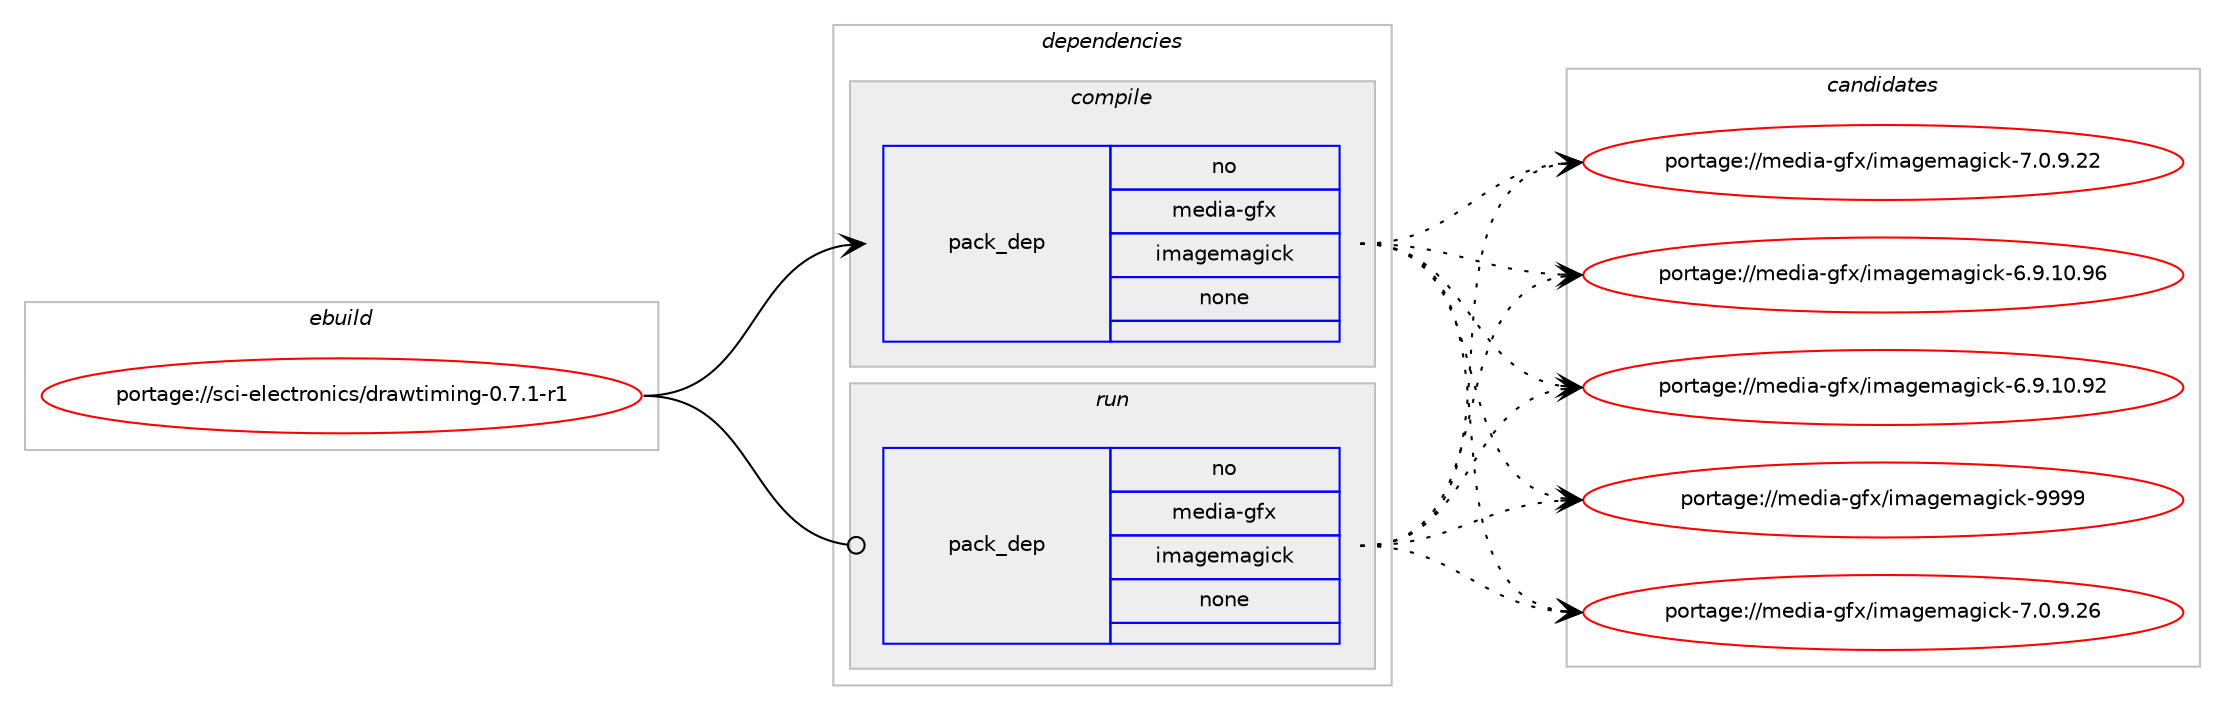digraph prolog {

# *************
# Graph options
# *************

newrank=true;
concentrate=true;
compound=true;
graph [rankdir=LR,fontname=Helvetica,fontsize=10,ranksep=1.5];#, ranksep=2.5, nodesep=0.2];
edge  [arrowhead=vee];
node  [fontname=Helvetica,fontsize=10];

# **********
# The ebuild
# **********

subgraph cluster_leftcol {
color=gray;
rank=same;
label=<<i>ebuild</i>>;
id [label="portage://sci-electronics/drawtiming-0.7.1-r1", color=red, width=4, href="../sci-electronics/drawtiming-0.7.1-r1.svg"];
}

# ****************
# The dependencies
# ****************

subgraph cluster_midcol {
color=gray;
label=<<i>dependencies</i>>;
subgraph cluster_compile {
fillcolor="#eeeeee";
style=filled;
label=<<i>compile</i>>;
subgraph pack33909 {
dependency42485 [label=<<TABLE BORDER="0" CELLBORDER="1" CELLSPACING="0" CELLPADDING="4" WIDTH="220"><TR><TD ROWSPAN="6" CELLPADDING="30">pack_dep</TD></TR><TR><TD WIDTH="110">no</TD></TR><TR><TD>media-gfx</TD></TR><TR><TD>imagemagick</TD></TR><TR><TD>none</TD></TR><TR><TD></TD></TR></TABLE>>, shape=none, color=blue];
}
id:e -> dependency42485:w [weight=20,style="solid",arrowhead="vee"];
}
subgraph cluster_compileandrun {
fillcolor="#eeeeee";
style=filled;
label=<<i>compile and run</i>>;
}
subgraph cluster_run {
fillcolor="#eeeeee";
style=filled;
label=<<i>run</i>>;
subgraph pack33910 {
dependency42486 [label=<<TABLE BORDER="0" CELLBORDER="1" CELLSPACING="0" CELLPADDING="4" WIDTH="220"><TR><TD ROWSPAN="6" CELLPADDING="30">pack_dep</TD></TR><TR><TD WIDTH="110">no</TD></TR><TR><TD>media-gfx</TD></TR><TR><TD>imagemagick</TD></TR><TR><TD>none</TD></TR><TR><TD></TD></TR></TABLE>>, shape=none, color=blue];
}
id:e -> dependency42486:w [weight=20,style="solid",arrowhead="odot"];
}
}

# **************
# The candidates
# **************

subgraph cluster_choices {
rank=same;
color=gray;
label=<<i>candidates</i>>;

subgraph choice33909 {
color=black;
nodesep=1;
choice1091011001059745103102120471051099710310110997103105991074557575757 [label="portage://media-gfx/imagemagick-9999", color=red, width=4,href="../media-gfx/imagemagick-9999.svg"];
choice109101100105974510310212047105109971031011099710310599107455546484657465054 [label="portage://media-gfx/imagemagick-7.0.9.26", color=red, width=4,href="../media-gfx/imagemagick-7.0.9.26.svg"];
choice109101100105974510310212047105109971031011099710310599107455546484657465050 [label="portage://media-gfx/imagemagick-7.0.9.22", color=red, width=4,href="../media-gfx/imagemagick-7.0.9.22.svg"];
choice10910110010597451031021204710510997103101109971031059910745544657464948465754 [label="portage://media-gfx/imagemagick-6.9.10.96", color=red, width=4,href="../media-gfx/imagemagick-6.9.10.96.svg"];
choice10910110010597451031021204710510997103101109971031059910745544657464948465750 [label="portage://media-gfx/imagemagick-6.9.10.92", color=red, width=4,href="../media-gfx/imagemagick-6.9.10.92.svg"];
dependency42485:e -> choice1091011001059745103102120471051099710310110997103105991074557575757:w [style=dotted,weight="100"];
dependency42485:e -> choice109101100105974510310212047105109971031011099710310599107455546484657465054:w [style=dotted,weight="100"];
dependency42485:e -> choice109101100105974510310212047105109971031011099710310599107455546484657465050:w [style=dotted,weight="100"];
dependency42485:e -> choice10910110010597451031021204710510997103101109971031059910745544657464948465754:w [style=dotted,weight="100"];
dependency42485:e -> choice10910110010597451031021204710510997103101109971031059910745544657464948465750:w [style=dotted,weight="100"];
}
subgraph choice33910 {
color=black;
nodesep=1;
choice1091011001059745103102120471051099710310110997103105991074557575757 [label="portage://media-gfx/imagemagick-9999", color=red, width=4,href="../media-gfx/imagemagick-9999.svg"];
choice109101100105974510310212047105109971031011099710310599107455546484657465054 [label="portage://media-gfx/imagemagick-7.0.9.26", color=red, width=4,href="../media-gfx/imagemagick-7.0.9.26.svg"];
choice109101100105974510310212047105109971031011099710310599107455546484657465050 [label="portage://media-gfx/imagemagick-7.0.9.22", color=red, width=4,href="../media-gfx/imagemagick-7.0.9.22.svg"];
choice10910110010597451031021204710510997103101109971031059910745544657464948465754 [label="portage://media-gfx/imagemagick-6.9.10.96", color=red, width=4,href="../media-gfx/imagemagick-6.9.10.96.svg"];
choice10910110010597451031021204710510997103101109971031059910745544657464948465750 [label="portage://media-gfx/imagemagick-6.9.10.92", color=red, width=4,href="../media-gfx/imagemagick-6.9.10.92.svg"];
dependency42486:e -> choice1091011001059745103102120471051099710310110997103105991074557575757:w [style=dotted,weight="100"];
dependency42486:e -> choice109101100105974510310212047105109971031011099710310599107455546484657465054:w [style=dotted,weight="100"];
dependency42486:e -> choice109101100105974510310212047105109971031011099710310599107455546484657465050:w [style=dotted,weight="100"];
dependency42486:e -> choice10910110010597451031021204710510997103101109971031059910745544657464948465754:w [style=dotted,weight="100"];
dependency42486:e -> choice10910110010597451031021204710510997103101109971031059910745544657464948465750:w [style=dotted,weight="100"];
}
}

}
